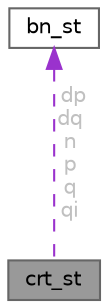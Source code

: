 digraph "crt_st"
{
 // LATEX_PDF_SIZE
  bgcolor="transparent";
  edge [fontname=Helvetica,fontsize=10,labelfontname=Helvetica,labelfontsize=10];
  node [fontname=Helvetica,fontsize=10,shape=box,height=0.2,width=0.4];
  Node1 [id="Node000001",label="crt_st",height=0.2,width=0.4,color="gray40", fillcolor="grey60", style="filled", fontcolor="black",tooltip=" "];
  Node2 -> Node1 [id="edge1_Node000001_Node000002",dir="back",color="darkorchid3",style="dashed",tooltip=" ",label=" dp\ndq\nn\np\nq\nqi",fontcolor="grey" ];
  Node2 [id="Node000002",label="bn_st",height=0.2,width=0.4,color="gray40", fillcolor="white", style="filled",URL="$d7/d62/structbn__st.html",tooltip=" "];
}
